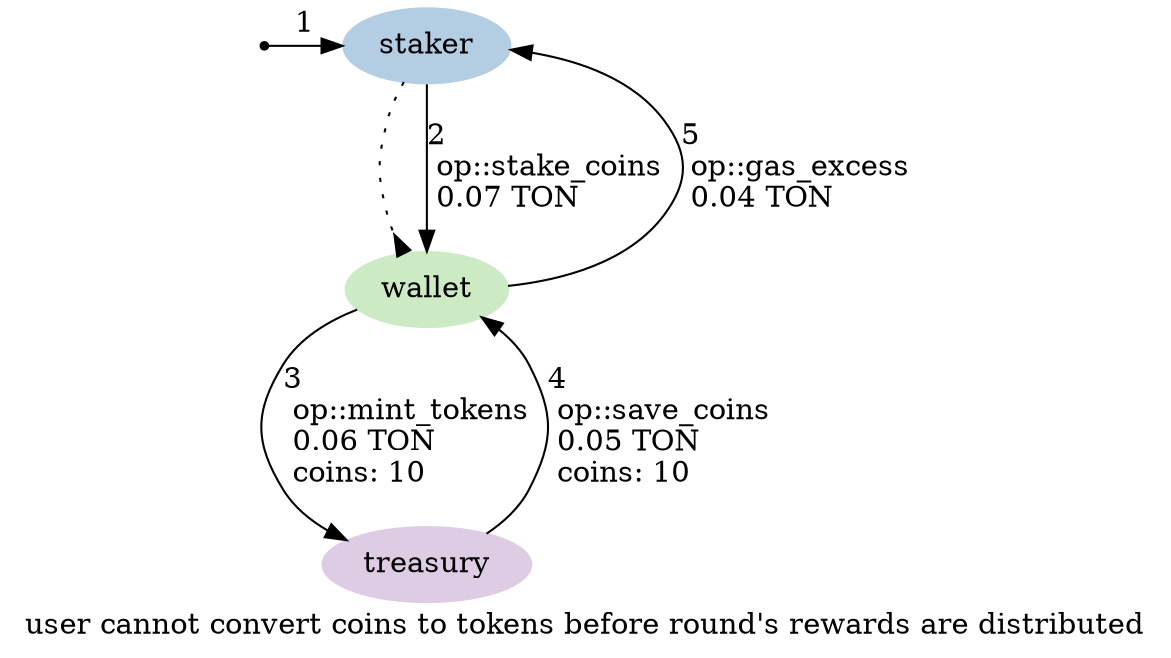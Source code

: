 digraph {
    label="user cannot convert coins to tokens before round's rewards are distributed"
    node [ colorscheme=pastel19 style=filled ]

    /* Entities */
    external [ shape=point ]
    staker [ color=2 ]
    wallet [ color=3 ]
    treasury [ color=4 ]

    /* Relationships */
    staker -> wallet [ arrowhead=inv style=dotted ]
    external -> staker [ label="1" ]
    staker -> wallet [ label="2\l op::stake_coins\l 0.07 TON\l" ]
    wallet -> treasury [ label="3\l op::mint_tokens\l 0.06 TON\l coins: 10\l" ]
    treasury -> wallet [ label="4\l op::save_coins\l 0.05 TON\l coins: 10\l" ]
    wallet -> staker [ label="5\l op::gas_excess\l 0.04 TON\l" ]

    /* Ranks */
    { rank=min external staker }
    { rank=max treasury }
}
